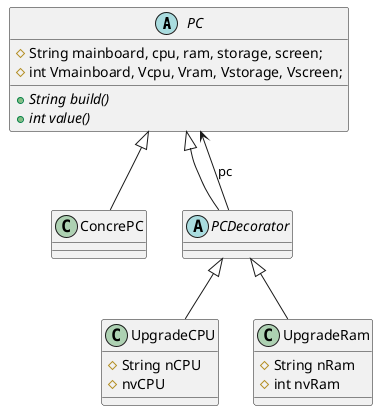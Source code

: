 @startuml
'https://plantuml.com/class-diagram

abstract class PC {
    # String mainboard, cpu, ram, storage, screen;
    # int Vmainboard, Vcpu, Vram, Vstorage, Vscreen;
    +{abstract} String build()
    +{abstract} int value()
}

class ConcrePC{}

abstract PCDecorator {}

class UpgradeCPU {
    # String nCPU
    # nvCPU
}

class UpgradeRam {
    # String nRam
    # int nvRam
}

PC <|-- ConcrePC
PC <|-- PCDecorator
PCDecorator <|-- UpgradeCPU
PCDecorator <|-- UpgradeRam
PCDecorator --> PC:pc

@enduml